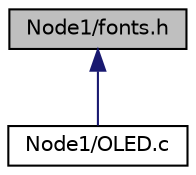 digraph "Node1/fonts.h"
{
  edge [fontname="Helvetica",fontsize="10",labelfontname="Helvetica",labelfontsize="10"];
  node [fontname="Helvetica",fontsize="10",shape=record];
  Node1 [label="Node1/fonts.h",height=0.2,width=0.4,color="black", fillcolor="grey75", style="filled", fontcolor="black"];
  Node1 -> Node2 [dir="back",color="midnightblue",fontsize="10",style="solid"];
  Node2 [label="Node1/OLED.c",height=0.2,width=0.4,color="black", fillcolor="white", style="filled",URL="$_o_l_e_d_8c.html"];
}
